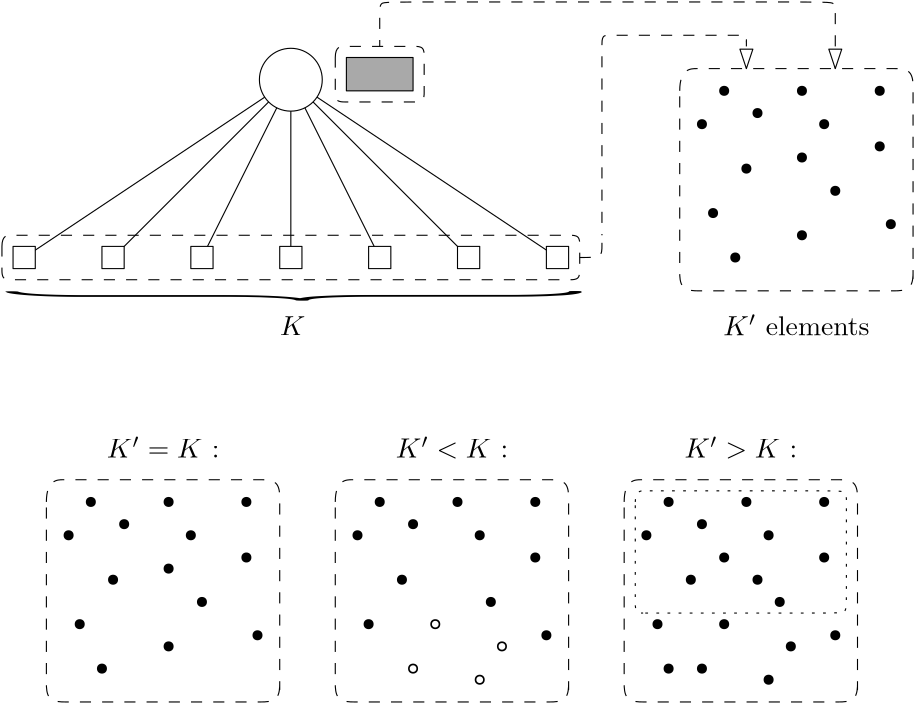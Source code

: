 <?xml version="1.0"?>
<!DOCTYPE ipe SYSTEM "ipe.dtd">
<ipe version="70107" creator="Ipe 7.2.2">
<info created="D:20160518121350" modified="D:20160601170729"/>
<ipestyle name="basic">
<symbol name="arrow/arc(spx)">
<path stroke="sym-stroke" fill="sym-stroke" pen="sym-pen">
0 0 m
-1 0.333 l
-1 -0.333 l
h
</path>
</symbol>
<symbol name="arrow/farc(spx)">
<path stroke="sym-stroke" fill="white" pen="sym-pen">
0 0 m
-1 0.333 l
-1 -0.333 l
h
</path>
</symbol>
<symbol name="arrow/ptarc(spx)">
<path stroke="sym-stroke" fill="sym-stroke" pen="sym-pen">
0 0 m
-1 0.333 l
-0.8 0 l
-1 -0.333 l
h
</path>
</symbol>
<symbol name="arrow/fptarc(spx)">
<path stroke="sym-stroke" fill="white" pen="sym-pen">
0 0 m
-1 0.333 l
-0.8 0 l
-1 -0.333 l
h
</path>
</symbol>
<symbol name="mark/circle(sx)" transformations="translations">
<path fill="sym-stroke">
0.6 0 0 0.6 0 0 e
0.4 0 0 0.4 0 0 e
</path>
</symbol>
<symbol name="mark/disk(sx)" transformations="translations">
<path fill="sym-stroke">
0.6 0 0 0.6 0 0 e
</path>
</symbol>
<symbol name="mark/fdisk(sfx)" transformations="translations">
<group>
<path fill="sym-fill">
0.5 0 0 0.5 0 0 e
</path>
<path fill="sym-stroke" fillrule="eofill">
0.6 0 0 0.6 0 0 e
0.4 0 0 0.4 0 0 e
</path>
</group>
</symbol>
<symbol name="mark/box(sx)" transformations="translations">
<path fill="sym-stroke" fillrule="eofill">
-0.6 -0.6 m
0.6 -0.6 l
0.6 0.6 l
-0.6 0.6 l
h
-0.4 -0.4 m
0.4 -0.4 l
0.4 0.4 l
-0.4 0.4 l
h
</path>
</symbol>
<symbol name="mark/square(sx)" transformations="translations">
<path fill="sym-stroke">
-0.6 -0.6 m
0.6 -0.6 l
0.6 0.6 l
-0.6 0.6 l
h
</path>
</symbol>
<symbol name="mark/fsquare(sfx)" transformations="translations">
<group>
<path fill="sym-fill">
-0.5 -0.5 m
0.5 -0.5 l
0.5 0.5 l
-0.5 0.5 l
h
</path>
<path fill="sym-stroke" fillrule="eofill">
-0.6 -0.6 m
0.6 -0.6 l
0.6 0.6 l
-0.6 0.6 l
h
-0.4 -0.4 m
0.4 -0.4 l
0.4 0.4 l
-0.4 0.4 l
h
</path>
</group>
</symbol>
<symbol name="mark/cross(sx)" transformations="translations">
<group>
<path fill="sym-stroke">
-0.43 -0.57 m
0.57 0.43 l
0.43 0.57 l
-0.57 -0.43 l
h
</path>
<path fill="sym-stroke">
-0.43 0.57 m
0.57 -0.43 l
0.43 -0.57 l
-0.57 0.43 l
h
</path>
</group>
</symbol>
<symbol name="arrow/fnormal(spx)">
<path stroke="sym-stroke" fill="white" pen="sym-pen">
0 0 m
-1 0.333 l
-1 -0.333 l
h
</path>
</symbol>
<symbol name="arrow/pointed(spx)">
<path stroke="sym-stroke" fill="sym-stroke" pen="sym-pen">
0 0 m
-1 0.333 l
-0.8 0 l
-1 -0.333 l
h
</path>
</symbol>
<symbol name="arrow/fpointed(spx)">
<path stroke="sym-stroke" fill="white" pen="sym-pen">
0 0 m
-1 0.333 l
-0.8 0 l
-1 -0.333 l
h
</path>
</symbol>
<symbol name="arrow/linear(spx)">
<path stroke="sym-stroke" pen="sym-pen">
-1 0.333 m
0 0 l
-1 -0.333 l
</path>
</symbol>
<symbol name="arrow/fdouble(spx)">
<path stroke="sym-stroke" fill="white" pen="sym-pen">
0 0 m
-1 0.333 l
-1 -0.333 l
h
-1 0 m
-2 0.333 l
-2 -0.333 l
h
</path>
</symbol>
<symbol name="arrow/double(spx)">
<path stroke="sym-stroke" fill="sym-stroke" pen="sym-pen">
0 0 m
-1 0.333 l
-1 -0.333 l
h
-1 0 m
-2 0.333 l
-2 -0.333 l
h
</path>
</symbol>
<pen name="heavier" value="0.8"/>
<pen name="fat" value="1.2"/>
<pen name="ultrafat" value="2"/>
<symbolsize name="large" value="5"/>
<symbolsize name="small" value="2"/>
<symbolsize name="tiny" value="1.1"/>
<arrowsize name="large" value="10"/>
<arrowsize name="small" value="5"/>
<arrowsize name="tiny" value="3"/>
<color name="red" value="1 0 0"/>
<color name="green" value="0 1 0"/>
<color name="blue" value="0 0 1"/>
<color name="yellow" value="1 1 0"/>
<color name="orange" value="1 0.647 0"/>
<color name="gold" value="1 0.843 0"/>
<color name="purple" value="0.627 0.125 0.941"/>
<color name="gray" value="0.745"/>
<color name="brown" value="0.647 0.165 0.165"/>
<color name="navy" value="0 0 0.502"/>
<color name="pink" value="1 0.753 0.796"/>
<color name="seagreen" value="0.18 0.545 0.341"/>
<color name="turquoise" value="0.251 0.878 0.816"/>
<color name="violet" value="0.933 0.51 0.933"/>
<color name="darkblue" value="0 0 0.545"/>
<color name="darkcyan" value="0 0.545 0.545"/>
<color name="darkgray" value="0.663"/>
<color name="darkgreen" value="0 0.392 0"/>
<color name="darkmagenta" value="0.545 0 0.545"/>
<color name="darkorange" value="1 0.549 0"/>
<color name="darkred" value="0.545 0 0"/>
<color name="lightblue" value="0.678 0.847 0.902"/>
<color name="lightcyan" value="0.878 1 1"/>
<color name="lightgray" value="0.827"/>
<color name="lightgreen" value="0.565 0.933 0.565"/>
<color name="lightyellow" value="1 1 0.878"/>
<dashstyle name="dashed" value="[4] 0"/>
<dashstyle name="dotted" value="[1 3] 0"/>
<dashstyle name="dash dotted" value="[4 2 1 2] 0"/>
<dashstyle name="dash dot dotted" value="[4 2 1 2 1 2] 0"/>
<textsize name="large" value="\large"/>
<textsize name="Large" value="\Large"/>
<textsize name="LARGE" value="\LARGE"/>
<textsize name="huge" value="\huge"/>
<textsize name="Huge" value="\Huge"/>
<textsize name="small" value="\small"/>
<textsize name="footnote" value="\footnotesize"/>
<textsize name="tiny" value="\tiny"/>
<textstyle name="center" begin="\begin{center}" end="\end{center}"/>
<textstyle name="itemize" begin="\begin{itemize}" end="\end{itemize}"/>
<textstyle name="item" begin="\begin{itemize}\item{}" end="\end{itemize}"/>
<gridsize name="4 pts" value="4"/>
<gridsize name="8 pts (~3 mm)" value="8"/>
<gridsize name="16 pts (~6 mm)" value="16"/>
<gridsize name="32 pts (~12 mm)" value="32"/>
<gridsize name="10 pts (~3.5 mm)" value="10"/>
<gridsize name="20 pts (~7 mm)" value="20"/>
<gridsize name="14 pts (~5 mm)" value="14"/>
<gridsize name="28 pts (~10 mm)" value="28"/>
<gridsize name="56 pts (~20 mm)" value="56"/>
<anglesize name="90 deg" value="90"/>
<anglesize name="60 deg" value="60"/>
<anglesize name="45 deg" value="45"/>
<anglesize name="30 deg" value="30"/>
<anglesize name="22.5 deg" value="22.5"/>
<opacity name="10%" value="0.1"/>
<opacity name="30%" value="0.3"/>
<opacity name="50%" value="0.5"/>
<opacity name="75%" value="0.75"/>
<tiling name="falling" angle="-60" step="4" width="1"/>
<tiling name="rising" angle="30" step="4" width="1"/>
</ipestyle>
<page>
<layer name="alpha"/>
<view layers="alpha" active="alpha"/>
<path layer="alpha" matrix="1.2 0 0 1.33333 -51.2 -250.667" stroke="black">
176 752 m
256 704 l
256 704 l
</path>
<path matrix="1.2 0 0 1.33333 -32 -250.667" stroke="black" fill="white">
160 752 m
80 704 l
80 704 l
</path>
<path matrix="1 0 0 1 -44 184" stroke="black" fill="darkgray">
224 576 m
224 564 l
248 564 l
248 576 l
h
</path>
<path matrix="1 0 0 1 0 -16" stroke="black" fill="white">
60 708 m
60 700 l
68 700 l
68 708 l
h
</path>
<path stroke="black" fill="white">
160 752 m
96 688 l
</path>
<path stroke="black" fill="white">
160 752 m
128 688 l
128 688 l
</path>
<path stroke="black" fill="white">
160 752 m
160 688 l
160 688 l
</path>
<path stroke="black" fill="white">
160 752 m
192 688 l
192 688 l
</path>
<path stroke="black" fill="white">
160 752 m
224 688 l
224 688 l
</path>
<path matrix="1 0 0 1 -16 0" stroke="black" fill="white">
11.3137 0 0 11.3137 176 752 e
</path>
<path matrix="1 0 0 1 32 -16" stroke="black" fill="white">
60 708 m
60 700 l
68 700 l
68 708 l
h
</path>
<path matrix="1 0 0 1 64 -16" stroke="black" fill="white">
60 708 m
60 700 l
68 700 l
68 708 l
h
</path>
<path matrix="1 0 0 1 96 -16" stroke="black" fill="white">
60 708 m
60 700 l
68 700 l
68 708 l
h
</path>
<path matrix="1 0 0 1 128 -16" stroke="black" fill="white">
60 708 m
60 700 l
68 700 l
68 708 l
h
</path>
<path matrix="1 0 0 1 160 -16" stroke="black" fill="white">
60 708 m
60 700 l
68 700 l
68 708 l
h
</path>
<path matrix="1 0 0 1 192 -16" stroke="black" fill="white">
60 708 m
60 700 l
68 700 l
68 708 l
h
</path>
<path stroke="black" dash="dashed">
56 692 m
56 696
60 696
60 696
260 696
260 696
264 696
264 692
264 692
264 684
264 684
264 680
260 680
260 680
60 680
60 680
56 680
56 684
56 684
56 692
56 692 c
</path>
<path stroke="black" dash="dashed">
176 760 m
176 764
180 764
180 764
204 764
204 764
208 764
208 760
208 760
208 748
208 748
208 744
204 744
204 744
180 744
180 744
176 744
176 748
176 748
176 760
176 760 c
</path>
<use name="mark/disk(sx)" pos="312 704" size="normal" stroke="black"/>
<use name="mark/disk(sx)" pos="324 720" size="normal" stroke="black"/>
<use name="mark/disk(sx)" pos="308 736" size="normal" stroke="black"/>
<use name="mark/disk(sx)" pos="344 748" size="normal" stroke="black"/>
<use name="mark/disk(sx)" pos="356 712" size="normal" stroke="black"/>
<use name="mark/disk(sx)" pos="344 696" size="normal" stroke="black"/>
<use name="mark/disk(sx)" pos="352 736" size="normal" stroke="black"/>
<use name="mark/disk(sx)" pos="372 728" size="normal" stroke="black"/>
<use name="mark/disk(sx)" pos="376 700" size="normal" stroke="black"/>
<use name="mark/disk(sx)" pos="372 748" size="normal" stroke="black"/>
<use name="mark/disk(sx)" pos="344 724" size="normal" stroke="black"/>
<use name="mark/disk(sx)" pos="328 740" size="normal" stroke="black"/>
<use name="mark/disk(sx)" pos="320 688" size="normal" stroke="black"/>
<use name="mark/disk(sx)" pos="316 748" size="normal" stroke="black"/>
<path stroke="black" dash="dashed">
300 748 m
300 756
308 756
308 756
376 756
376 756
384 756
384 748
384 748
384 680
384 680
384 684
384 684
384 676
376 676
376 676
308 676
308 676
300 676
300 684
300 684
300 748
300 748 c
</path>
<text matrix="1 0 0 1 59.6475 80" transformations="translations" pos="256 580" stroke="black" type="label" width="52.705" height="7.49" depth="0" valign="baseline">$K&apos;$ elements</text>
<path stroke="black" dash="dashed" rarrow="farc/normal">
356 756 m
356 780
356 776
356 780
352 780
196 780
192 780
192 776
192 776
192 764
192 764 c
</path>
<path matrix="0.65 0 0 1 113.4 0" stroke="black" dash="dashed" rarrow="farc/normal">
324 756 m
324 764
324 768
324 764
324 768
320 768
320 768
248 768
248 768
244 768
244 764
244 764
244 696
244 696 c
</path>
<path stroke="black" dash="dashed">
264 688 m
268 688
272 688
272 692
272 696
272 696 c
</path>
<text matrix="-0.403788 0.388763 -8.36571 -0.00414858 5976.17 638.888" pos="92 684" stroke="black" type="label" width="12.394" height="18.587" depth="6.2" valign="baseline" size="Huge">\{</text>
<text matrix="1 0 0 1 -4 0" transformations="translations" pos="160 660" stroke="black" type="label" width="9.174" height="6.808" depth="0" valign="baseline">$K$</text>
<text matrix="1 0 0 1 -54.2575 4" transformations="translations" pos="148 612" stroke="black" type="label" width="40.515" height="7.49" depth="0" valign="baseline">$K&apos; = K$ :</text>
<use matrix="1 0 0 1 -228 -148" name="mark/disk(sx)" pos="312 704" size="normal" stroke="black"/>
<use matrix="1 0 0 1 -228 -148" name="mark/disk(sx)" pos="324 720" size="normal" stroke="black"/>
<use matrix="1 0 0 1 -228 -148" name="mark/disk(sx)" pos="308 736" size="normal" stroke="black"/>
<use matrix="1 0 0 1 -228 -148" name="mark/disk(sx)" pos="344 748" size="normal" stroke="black"/>
<use matrix="1 0 0 1 -228 -148" name="mark/disk(sx)" pos="356 712" size="normal" stroke="black"/>
<use matrix="1 0 0 1 -228 -148" name="mark/disk(sx)" pos="344 696" size="normal" stroke="black"/>
<use matrix="1 0 0 1 -228 -148" name="mark/disk(sx)" pos="352 736" size="normal" stroke="black"/>
<use matrix="1 0 0 1 -228 -148" name="mark/disk(sx)" pos="372 728" size="normal" stroke="black"/>
<use matrix="1 0 0 1 -228 -148" name="mark/disk(sx)" pos="376 700" size="normal" stroke="black"/>
<use matrix="1 0 0 1 -228 -148" name="mark/disk(sx)" pos="372 748" size="normal" stroke="black"/>
<use matrix="1 0 0 1 -228 -148" name="mark/disk(sx)" pos="344 724" size="normal" stroke="black"/>
<use matrix="1 0 0 1 -228 -148" name="mark/disk(sx)" pos="328 740" size="normal" stroke="black"/>
<use matrix="1 0 0 1 -228 -148" name="mark/disk(sx)" pos="320 688" size="normal" stroke="black"/>
<use matrix="1 0 0 1 -228 -148" name="mark/disk(sx)" pos="316 748" size="normal" stroke="black"/>
<path matrix="1 0 0 1 -228 -148" stroke="black" dash="dashed">
300 748 m
300 756
308 756
308 756
376 756
376 756
384 756
384 748
384 748
384 680
384 680
384 684
384 684
384 676
376 676
376 676
308 676
308 676
300 676
300 684
300 684
300 748
300 748 c
</path>
<text matrix="1 0 0 1 49.7425 4" transformations="translations" pos="148 612" stroke="black" type="label" width="40.515" height="7.489" depth="0.39" valign="baseline">$K&apos; &lt; K$ :</text>
<use matrix="1 0 0 1 -124 -148" name="mark/disk(sx)" pos="312 704" size="normal" stroke="black"/>
<use matrix="1 0 0 1 -124 -148" name="mark/disk(sx)" pos="324 720" size="normal" stroke="black"/>
<use matrix="1 0 0 1 -124 -148" name="mark/disk(sx)" pos="308 736" size="normal" stroke="black"/>
<use matrix="1 0 0 1 -124 -148" name="mark/disk(sx)" pos="344 748" size="normal" stroke="black"/>
<use matrix="1 0 0 1 -124 -148" name="mark/disk(sx)" pos="356 712" size="normal" stroke="black"/>
<use matrix="1 0 0 1 -124 -148" name="mark/disk(sx)" pos="352 736" size="normal" stroke="black"/>
<use matrix="1 0 0 1 -124 -148" name="mark/disk(sx)" pos="372 728" size="normal" stroke="black"/>
<use matrix="1 0 0 1 -124 -148" name="mark/disk(sx)" pos="376 700" size="normal" stroke="black"/>
<use matrix="1 0 0 1 -124 -148" name="mark/disk(sx)" pos="372 748" size="normal" stroke="black"/>
<use matrix="1 0 0 1 -124 -148" name="mark/disk(sx)" pos="328 740" size="normal" stroke="black"/>
<use matrix="1 0 0 1 -124 -148" name="mark/disk(sx)" pos="316 748" size="normal" stroke="black"/>
<path matrix="1 0 0 1 -124 -148" stroke="black" dash="dashed">
300 748 m
300 756
308 756
308 756
376 756
376 756
384 756
384 748
384 748
384 680
384 680
384 684
384 684
384 676
376 676
376 676
308 676
308 676
300 676
300 684
300 684
300 748
300 748 c
</path>
<use matrix="1 0 0 1 32 60" name="mark/circle(sx)" pos="180 496" size="normal" stroke="black"/>
<use matrix="1 0 0 1 32 60" name="mark/circle(sx)" pos="172 480" size="normal" stroke="black"/>
<use matrix="1 0 0 1 32 60" name="mark/circle(sx)" pos="196 476" size="normal" stroke="black"/>
<use matrix="1 0 0 1 32 60" name="mark/circle(sx)" pos="204 488" size="normal" stroke="black"/>
<text matrix="1 0 0 1 153.743 4" transformations="translations" pos="148 612" stroke="black" type="label" width="40.515" height="7.489" depth="0.39" valign="baseline">$K&apos; &gt; K$ :</text>
<use matrix="1 0 0 1 -20 -148" name="mark/disk(sx)" pos="312 704" size="normal" stroke="black"/>
<use matrix="1 0 0 1 -20 -148" name="mark/disk(sx)" pos="324 720" size="normal" stroke="black"/>
<use matrix="1 0 0 1 -20 -148" name="mark/disk(sx)" pos="308 736" size="normal" stroke="black"/>
<use matrix="1 0 0 1 -20 -148" name="mark/disk(sx)" pos="344 748" size="normal" stroke="black"/>
<use matrix="1 0 0 1 -20 -148" name="mark/disk(sx)" pos="356 712" size="normal" stroke="black"/>
<use matrix="1 0 0 1 -20 -148" name="mark/disk(sx)" pos="352 736" size="normal" stroke="black"/>
<use matrix="1 0 0 1 -20 -148" name="mark/disk(sx)" pos="372 728" size="normal" stroke="black"/>
<use matrix="1 0 0 1 -20 -148" name="mark/disk(sx)" pos="376 700" size="normal" stroke="black"/>
<use matrix="1 0 0 1 -20 -148" name="mark/disk(sx)" pos="372 748" size="normal" stroke="black"/>
<use matrix="1 0 0 1 -20 -148" name="mark/disk(sx)" pos="328 740" size="normal" stroke="black"/>
<use matrix="1 0 0 1 -20 -148" name="mark/disk(sx)" pos="316 748" size="normal" stroke="black"/>
<path matrix="1 0 0 1 -20 -148" stroke="black" dash="dashed">
300 748 m
300 756
308 756
308 756
376 756
376 756
384 756
384 748
384 748
384 680
384 680
384 684
384 684
384 676
376 676
376 676
308 676
308 676
300 676
300 684
300 684
300 748
300 748 c
</path>
<use matrix="1 0 0 1 136 60" name="mark/disk(sx)" pos="180 496" size="normal" stroke="black"/>
<use matrix="1 0 0 1 136 60" name="mark/disk(sx)" pos="172 480" size="normal" stroke="black"/>
<use matrix="1 0 0 1 136 60" name="mark/disk(sx)" pos="196 476" size="normal" stroke="black"/>
<use matrix="1 0 0 1 136 60" name="mark/disk(sx)" pos="204 488" size="normal" stroke="black"/>
<use matrix="1 0 0 1 -28 -140" name="mark/disk(sx)" pos="356 712" size="normal" stroke="black"/>
<use matrix="1 0 0 1 -40 -132" name="mark/disk(sx)" pos="356 712" size="normal" stroke="black"/>
<use matrix="1 0 0 1 -60 -172" name="mark/disk(sx)" pos="356 712" size="normal" stroke="black"/>
<path matrix="1 0 0 1 136 152" stroke="black" dash="dotted">
148 448 m
148 452
152 452
152 452
220 452
224 452
224 448
224 448
224 412
224 408
220 408
152 408
148 408
152 408
148 408
148 412
148 412
148 448
148 448 c
</path>
</page>
</ipe>
